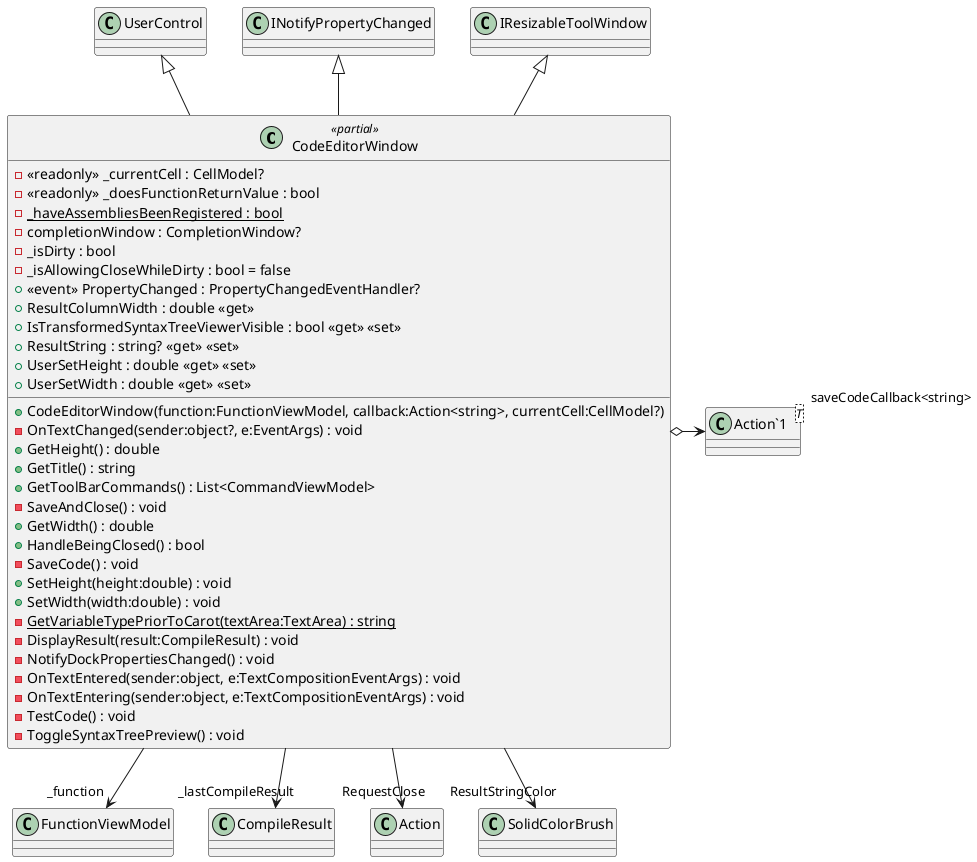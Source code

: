 @startuml
class CodeEditorWindow <<partial>> {
    - <<readonly>> _currentCell : CellModel?
    - <<readonly>> _doesFunctionReturnValue : bool
    - {static} _haveAssembliesBeenRegistered : bool
    - completionWindow : CompletionWindow?
    - _isDirty : bool
    - _isAllowingCloseWhileDirty : bool = false
    + CodeEditorWindow(function:FunctionViewModel, callback:Action<string>, currentCell:CellModel?)
    - OnTextChanged(sender:object?, e:EventArgs) : void
    +  <<event>> PropertyChanged : PropertyChangedEventHandler? 
    + ResultColumnWidth : double <<get>>
    + IsTransformedSyntaxTreeViewerVisible : bool <<get>> <<set>>
    + ResultString : string? <<get>> <<set>>
    + UserSetHeight : double <<get>> <<set>>
    + UserSetWidth : double <<get>> <<set>>
    + GetHeight() : double
    + GetTitle() : string
    + GetToolBarCommands() : List<CommandViewModel>
    - SaveAndClose() : void
    + GetWidth() : double
    + HandleBeingClosed() : bool
    - SaveCode() : void
    + SetHeight(height:double) : void
    + SetWidth(width:double) : void
    - {static} GetVariableTypePriorToCarot(textArea:TextArea) : string
    - DisplayResult(result:CompileResult) : void
    - NotifyDockPropertiesChanged() : void
    - OnTextEntered(sender:object, e:TextCompositionEventArgs) : void
    - OnTextEntering(sender:object, e:TextCompositionEventArgs) : void
    - TestCode() : void
    - ToggleSyntaxTreePreview() : void
}
class "Action`1"<T> {
}
UserControl <|-- CodeEditorWindow
INotifyPropertyChanged <|-- CodeEditorWindow
IResizableToolWindow <|-- CodeEditorWindow
CodeEditorWindow --> "_function" FunctionViewModel
CodeEditorWindow o-> "saveCodeCallback<string>" "Action`1"
CodeEditorWindow --> "_lastCompileResult" CompileResult
CodeEditorWindow --> "RequestClose" Action
CodeEditorWindow --> "ResultStringColor" SolidColorBrush
@enduml
